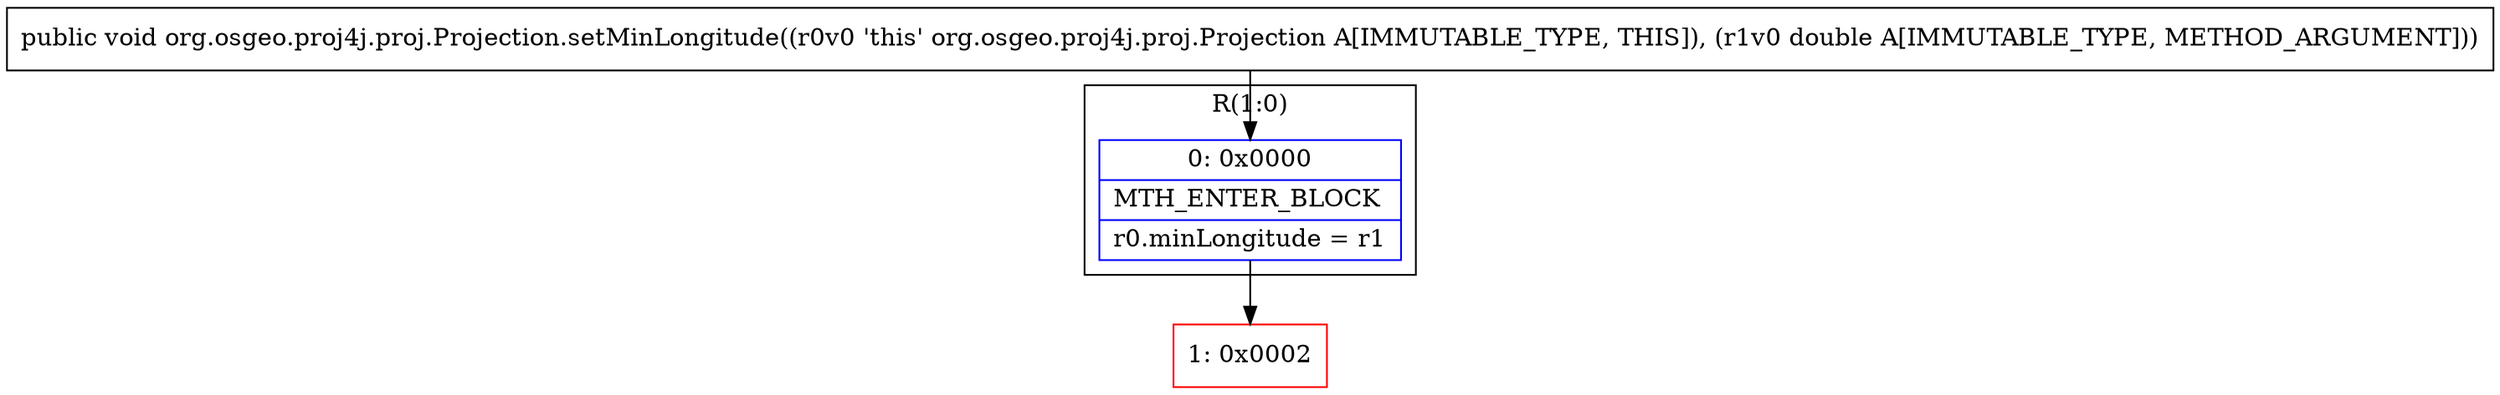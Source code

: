 digraph "CFG fororg.osgeo.proj4j.proj.Projection.setMinLongitude(D)V" {
subgraph cluster_Region_822571605 {
label = "R(1:0)";
node [shape=record,color=blue];
Node_0 [shape=record,label="{0\:\ 0x0000|MTH_ENTER_BLOCK\l|r0.minLongitude = r1\l}"];
}
Node_1 [shape=record,color=red,label="{1\:\ 0x0002}"];
MethodNode[shape=record,label="{public void org.osgeo.proj4j.proj.Projection.setMinLongitude((r0v0 'this' org.osgeo.proj4j.proj.Projection A[IMMUTABLE_TYPE, THIS]), (r1v0 double A[IMMUTABLE_TYPE, METHOD_ARGUMENT])) }"];
MethodNode -> Node_0;
Node_0 -> Node_1;
}

